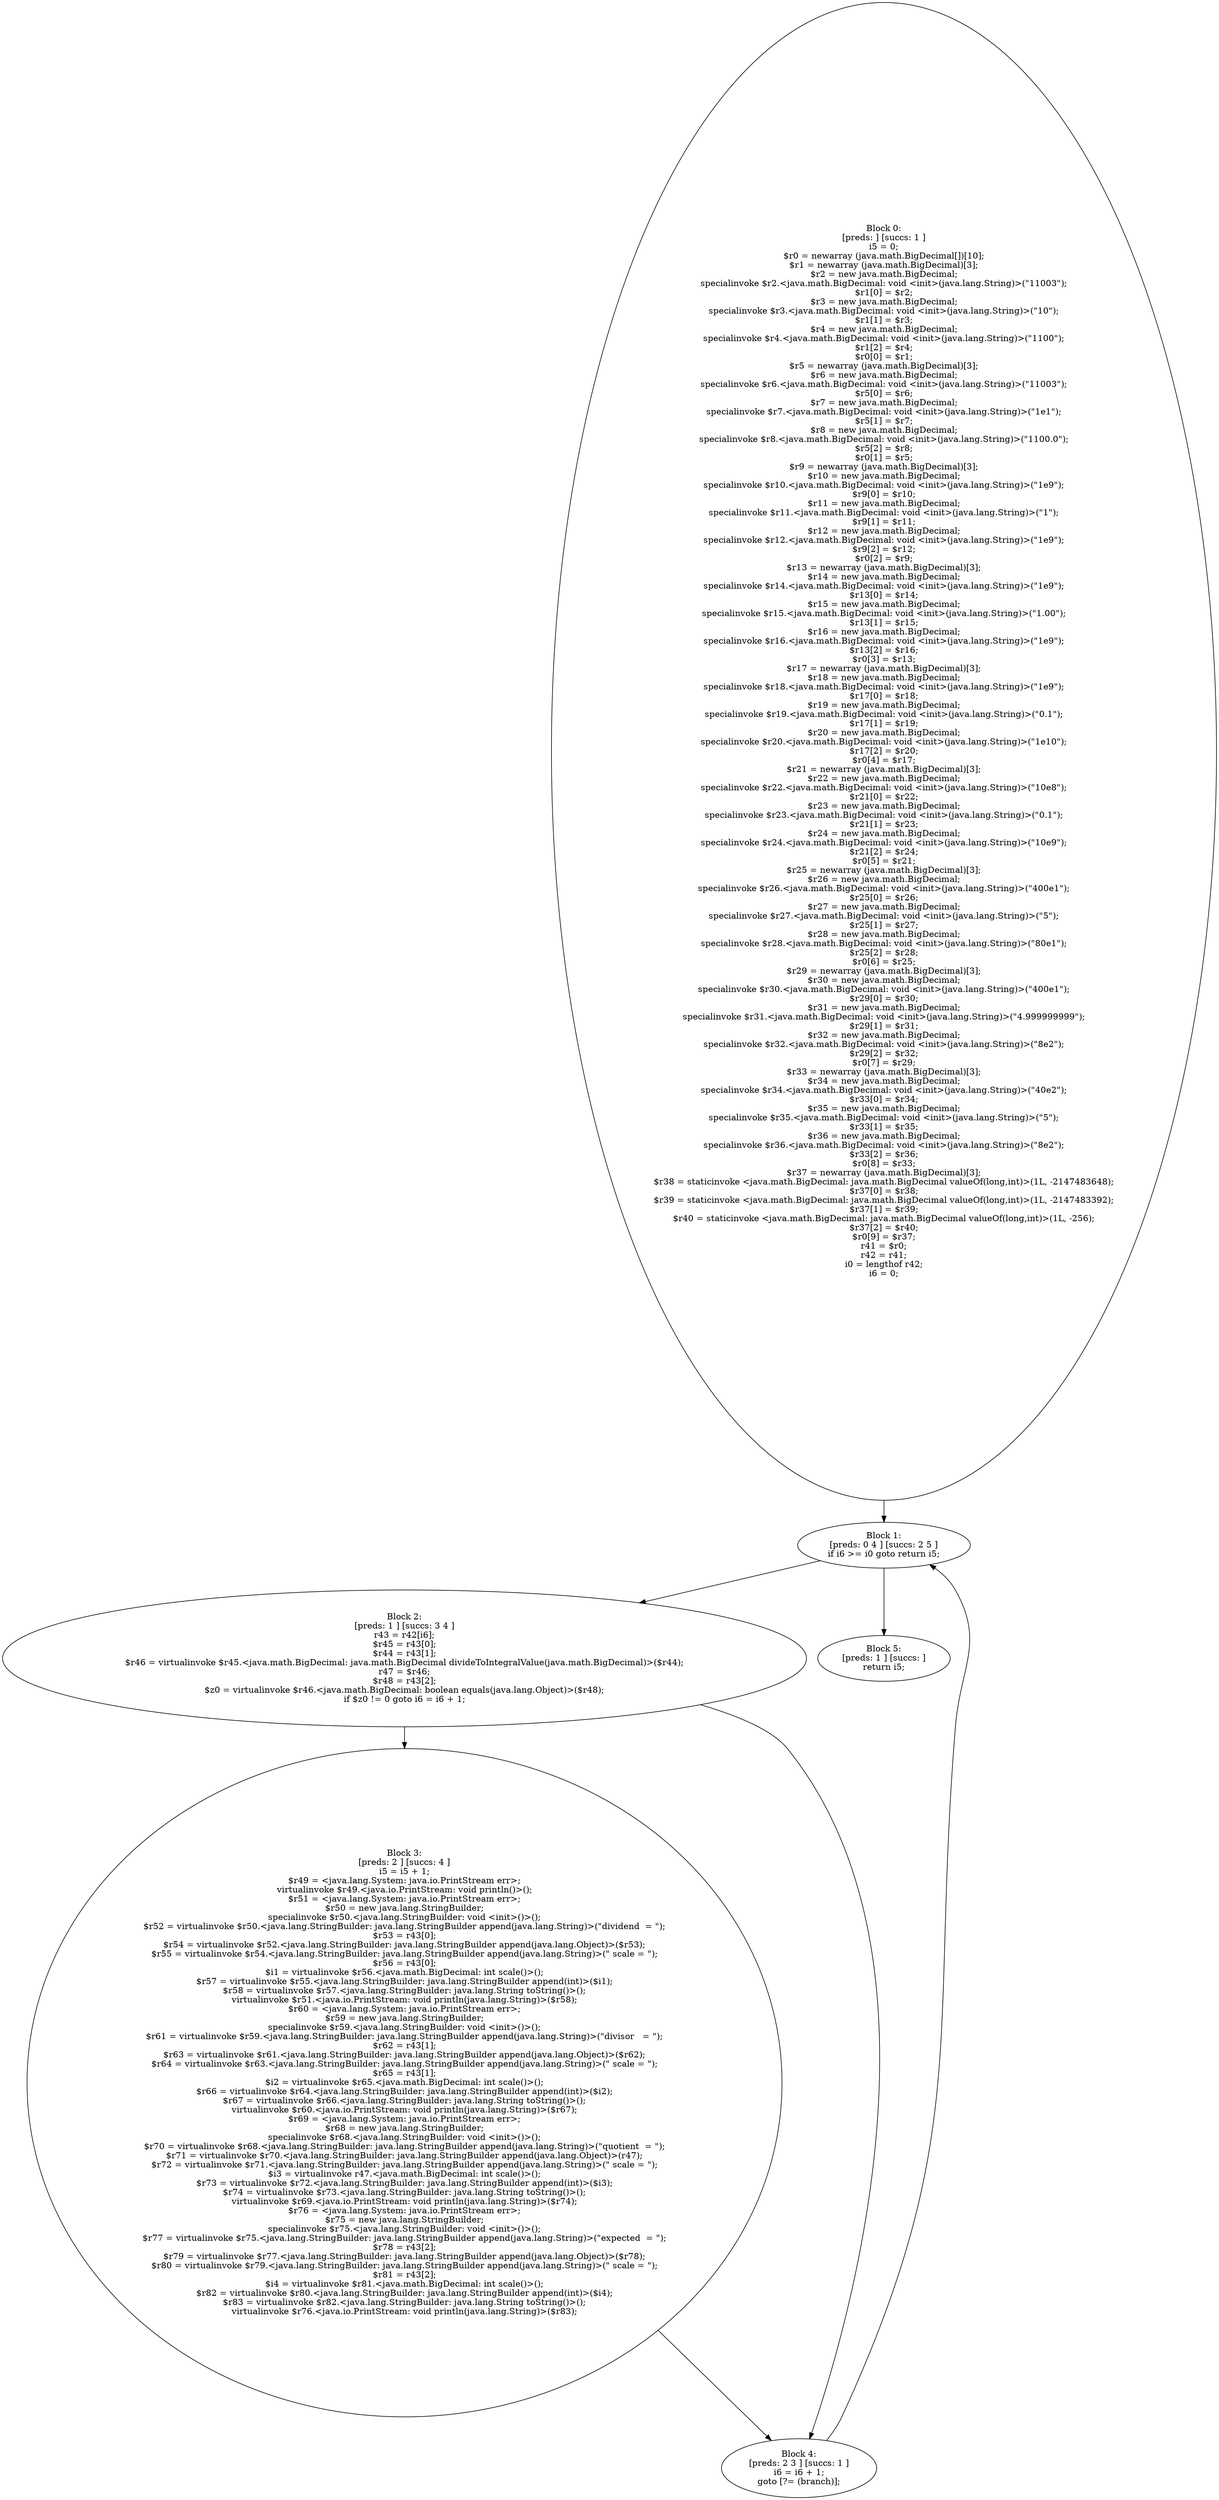 digraph "unitGraph" {
    "Block 0:
[preds: ] [succs: 1 ]
i5 = 0;
$r0 = newarray (java.math.BigDecimal[])[10];
$r1 = newarray (java.math.BigDecimal)[3];
$r2 = new java.math.BigDecimal;
specialinvoke $r2.<java.math.BigDecimal: void <init>(java.lang.String)>(\"11003\");
$r1[0] = $r2;
$r3 = new java.math.BigDecimal;
specialinvoke $r3.<java.math.BigDecimal: void <init>(java.lang.String)>(\"10\");
$r1[1] = $r3;
$r4 = new java.math.BigDecimal;
specialinvoke $r4.<java.math.BigDecimal: void <init>(java.lang.String)>(\"1100\");
$r1[2] = $r4;
$r0[0] = $r1;
$r5 = newarray (java.math.BigDecimal)[3];
$r6 = new java.math.BigDecimal;
specialinvoke $r6.<java.math.BigDecimal: void <init>(java.lang.String)>(\"11003\");
$r5[0] = $r6;
$r7 = new java.math.BigDecimal;
specialinvoke $r7.<java.math.BigDecimal: void <init>(java.lang.String)>(\"1e1\");
$r5[1] = $r7;
$r8 = new java.math.BigDecimal;
specialinvoke $r8.<java.math.BigDecimal: void <init>(java.lang.String)>(\"1100.0\");
$r5[2] = $r8;
$r0[1] = $r5;
$r9 = newarray (java.math.BigDecimal)[3];
$r10 = new java.math.BigDecimal;
specialinvoke $r10.<java.math.BigDecimal: void <init>(java.lang.String)>(\"1e9\");
$r9[0] = $r10;
$r11 = new java.math.BigDecimal;
specialinvoke $r11.<java.math.BigDecimal: void <init>(java.lang.String)>(\"1\");
$r9[1] = $r11;
$r12 = new java.math.BigDecimal;
specialinvoke $r12.<java.math.BigDecimal: void <init>(java.lang.String)>(\"1e9\");
$r9[2] = $r12;
$r0[2] = $r9;
$r13 = newarray (java.math.BigDecimal)[3];
$r14 = new java.math.BigDecimal;
specialinvoke $r14.<java.math.BigDecimal: void <init>(java.lang.String)>(\"1e9\");
$r13[0] = $r14;
$r15 = new java.math.BigDecimal;
specialinvoke $r15.<java.math.BigDecimal: void <init>(java.lang.String)>(\"1.00\");
$r13[1] = $r15;
$r16 = new java.math.BigDecimal;
specialinvoke $r16.<java.math.BigDecimal: void <init>(java.lang.String)>(\"1e9\");
$r13[2] = $r16;
$r0[3] = $r13;
$r17 = newarray (java.math.BigDecimal)[3];
$r18 = new java.math.BigDecimal;
specialinvoke $r18.<java.math.BigDecimal: void <init>(java.lang.String)>(\"1e9\");
$r17[0] = $r18;
$r19 = new java.math.BigDecimal;
specialinvoke $r19.<java.math.BigDecimal: void <init>(java.lang.String)>(\"0.1\");
$r17[1] = $r19;
$r20 = new java.math.BigDecimal;
specialinvoke $r20.<java.math.BigDecimal: void <init>(java.lang.String)>(\"1e10\");
$r17[2] = $r20;
$r0[4] = $r17;
$r21 = newarray (java.math.BigDecimal)[3];
$r22 = new java.math.BigDecimal;
specialinvoke $r22.<java.math.BigDecimal: void <init>(java.lang.String)>(\"10e8\");
$r21[0] = $r22;
$r23 = new java.math.BigDecimal;
specialinvoke $r23.<java.math.BigDecimal: void <init>(java.lang.String)>(\"0.1\");
$r21[1] = $r23;
$r24 = new java.math.BigDecimal;
specialinvoke $r24.<java.math.BigDecimal: void <init>(java.lang.String)>(\"10e9\");
$r21[2] = $r24;
$r0[5] = $r21;
$r25 = newarray (java.math.BigDecimal)[3];
$r26 = new java.math.BigDecimal;
specialinvoke $r26.<java.math.BigDecimal: void <init>(java.lang.String)>(\"400e1\");
$r25[0] = $r26;
$r27 = new java.math.BigDecimal;
specialinvoke $r27.<java.math.BigDecimal: void <init>(java.lang.String)>(\"5\");
$r25[1] = $r27;
$r28 = new java.math.BigDecimal;
specialinvoke $r28.<java.math.BigDecimal: void <init>(java.lang.String)>(\"80e1\");
$r25[2] = $r28;
$r0[6] = $r25;
$r29 = newarray (java.math.BigDecimal)[3];
$r30 = new java.math.BigDecimal;
specialinvoke $r30.<java.math.BigDecimal: void <init>(java.lang.String)>(\"400e1\");
$r29[0] = $r30;
$r31 = new java.math.BigDecimal;
specialinvoke $r31.<java.math.BigDecimal: void <init>(java.lang.String)>(\"4.999999999\");
$r29[1] = $r31;
$r32 = new java.math.BigDecimal;
specialinvoke $r32.<java.math.BigDecimal: void <init>(java.lang.String)>(\"8e2\");
$r29[2] = $r32;
$r0[7] = $r29;
$r33 = newarray (java.math.BigDecimal)[3];
$r34 = new java.math.BigDecimal;
specialinvoke $r34.<java.math.BigDecimal: void <init>(java.lang.String)>(\"40e2\");
$r33[0] = $r34;
$r35 = new java.math.BigDecimal;
specialinvoke $r35.<java.math.BigDecimal: void <init>(java.lang.String)>(\"5\");
$r33[1] = $r35;
$r36 = new java.math.BigDecimal;
specialinvoke $r36.<java.math.BigDecimal: void <init>(java.lang.String)>(\"8e2\");
$r33[2] = $r36;
$r0[8] = $r33;
$r37 = newarray (java.math.BigDecimal)[3];
$r38 = staticinvoke <java.math.BigDecimal: java.math.BigDecimal valueOf(long,int)>(1L, -2147483648);
$r37[0] = $r38;
$r39 = staticinvoke <java.math.BigDecimal: java.math.BigDecimal valueOf(long,int)>(1L, -2147483392);
$r37[1] = $r39;
$r40 = staticinvoke <java.math.BigDecimal: java.math.BigDecimal valueOf(long,int)>(1L, -256);
$r37[2] = $r40;
$r0[9] = $r37;
r41 = $r0;
r42 = r41;
i0 = lengthof r42;
i6 = 0;
"
    "Block 1:
[preds: 0 4 ] [succs: 2 5 ]
if i6 >= i0 goto return i5;
"
    "Block 2:
[preds: 1 ] [succs: 3 4 ]
r43 = r42[i6];
$r45 = r43[0];
$r44 = r43[1];
$r46 = virtualinvoke $r45.<java.math.BigDecimal: java.math.BigDecimal divideToIntegralValue(java.math.BigDecimal)>($r44);
r47 = $r46;
$r48 = r43[2];
$z0 = virtualinvoke $r46.<java.math.BigDecimal: boolean equals(java.lang.Object)>($r48);
if $z0 != 0 goto i6 = i6 + 1;
"
    "Block 3:
[preds: 2 ] [succs: 4 ]
i5 = i5 + 1;
$r49 = <java.lang.System: java.io.PrintStream err>;
virtualinvoke $r49.<java.io.PrintStream: void println()>();
$r51 = <java.lang.System: java.io.PrintStream err>;
$r50 = new java.lang.StringBuilder;
specialinvoke $r50.<java.lang.StringBuilder: void <init>()>();
$r52 = virtualinvoke $r50.<java.lang.StringBuilder: java.lang.StringBuilder append(java.lang.String)>(\"dividend  = \");
$r53 = r43[0];
$r54 = virtualinvoke $r52.<java.lang.StringBuilder: java.lang.StringBuilder append(java.lang.Object)>($r53);
$r55 = virtualinvoke $r54.<java.lang.StringBuilder: java.lang.StringBuilder append(java.lang.String)>(\" scale = \");
$r56 = r43[0];
$i1 = virtualinvoke $r56.<java.math.BigDecimal: int scale()>();
$r57 = virtualinvoke $r55.<java.lang.StringBuilder: java.lang.StringBuilder append(int)>($i1);
$r58 = virtualinvoke $r57.<java.lang.StringBuilder: java.lang.String toString()>();
virtualinvoke $r51.<java.io.PrintStream: void println(java.lang.String)>($r58);
$r60 = <java.lang.System: java.io.PrintStream err>;
$r59 = new java.lang.StringBuilder;
specialinvoke $r59.<java.lang.StringBuilder: void <init>()>();
$r61 = virtualinvoke $r59.<java.lang.StringBuilder: java.lang.StringBuilder append(java.lang.String)>(\"divisor   = \");
$r62 = r43[1];
$r63 = virtualinvoke $r61.<java.lang.StringBuilder: java.lang.StringBuilder append(java.lang.Object)>($r62);
$r64 = virtualinvoke $r63.<java.lang.StringBuilder: java.lang.StringBuilder append(java.lang.String)>(\" scale = \");
$r65 = r43[1];
$i2 = virtualinvoke $r65.<java.math.BigDecimal: int scale()>();
$r66 = virtualinvoke $r64.<java.lang.StringBuilder: java.lang.StringBuilder append(int)>($i2);
$r67 = virtualinvoke $r66.<java.lang.StringBuilder: java.lang.String toString()>();
virtualinvoke $r60.<java.io.PrintStream: void println(java.lang.String)>($r67);
$r69 = <java.lang.System: java.io.PrintStream err>;
$r68 = new java.lang.StringBuilder;
specialinvoke $r68.<java.lang.StringBuilder: void <init>()>();
$r70 = virtualinvoke $r68.<java.lang.StringBuilder: java.lang.StringBuilder append(java.lang.String)>(\"quotient  = \");
$r71 = virtualinvoke $r70.<java.lang.StringBuilder: java.lang.StringBuilder append(java.lang.Object)>(r47);
$r72 = virtualinvoke $r71.<java.lang.StringBuilder: java.lang.StringBuilder append(java.lang.String)>(\" scale = \");
$i3 = virtualinvoke r47.<java.math.BigDecimal: int scale()>();
$r73 = virtualinvoke $r72.<java.lang.StringBuilder: java.lang.StringBuilder append(int)>($i3);
$r74 = virtualinvoke $r73.<java.lang.StringBuilder: java.lang.String toString()>();
virtualinvoke $r69.<java.io.PrintStream: void println(java.lang.String)>($r74);
$r76 = <java.lang.System: java.io.PrintStream err>;
$r75 = new java.lang.StringBuilder;
specialinvoke $r75.<java.lang.StringBuilder: void <init>()>();
$r77 = virtualinvoke $r75.<java.lang.StringBuilder: java.lang.StringBuilder append(java.lang.String)>(\"expected  = \");
$r78 = r43[2];
$r79 = virtualinvoke $r77.<java.lang.StringBuilder: java.lang.StringBuilder append(java.lang.Object)>($r78);
$r80 = virtualinvoke $r79.<java.lang.StringBuilder: java.lang.StringBuilder append(java.lang.String)>(\" scale = \");
$r81 = r43[2];
$i4 = virtualinvoke $r81.<java.math.BigDecimal: int scale()>();
$r82 = virtualinvoke $r80.<java.lang.StringBuilder: java.lang.StringBuilder append(int)>($i4);
$r83 = virtualinvoke $r82.<java.lang.StringBuilder: java.lang.String toString()>();
virtualinvoke $r76.<java.io.PrintStream: void println(java.lang.String)>($r83);
"
    "Block 4:
[preds: 2 3 ] [succs: 1 ]
i6 = i6 + 1;
goto [?= (branch)];
"
    "Block 5:
[preds: 1 ] [succs: ]
return i5;
"
    "Block 0:
[preds: ] [succs: 1 ]
i5 = 0;
$r0 = newarray (java.math.BigDecimal[])[10];
$r1 = newarray (java.math.BigDecimal)[3];
$r2 = new java.math.BigDecimal;
specialinvoke $r2.<java.math.BigDecimal: void <init>(java.lang.String)>(\"11003\");
$r1[0] = $r2;
$r3 = new java.math.BigDecimal;
specialinvoke $r3.<java.math.BigDecimal: void <init>(java.lang.String)>(\"10\");
$r1[1] = $r3;
$r4 = new java.math.BigDecimal;
specialinvoke $r4.<java.math.BigDecimal: void <init>(java.lang.String)>(\"1100\");
$r1[2] = $r4;
$r0[0] = $r1;
$r5 = newarray (java.math.BigDecimal)[3];
$r6 = new java.math.BigDecimal;
specialinvoke $r6.<java.math.BigDecimal: void <init>(java.lang.String)>(\"11003\");
$r5[0] = $r6;
$r7 = new java.math.BigDecimal;
specialinvoke $r7.<java.math.BigDecimal: void <init>(java.lang.String)>(\"1e1\");
$r5[1] = $r7;
$r8 = new java.math.BigDecimal;
specialinvoke $r8.<java.math.BigDecimal: void <init>(java.lang.String)>(\"1100.0\");
$r5[2] = $r8;
$r0[1] = $r5;
$r9 = newarray (java.math.BigDecimal)[3];
$r10 = new java.math.BigDecimal;
specialinvoke $r10.<java.math.BigDecimal: void <init>(java.lang.String)>(\"1e9\");
$r9[0] = $r10;
$r11 = new java.math.BigDecimal;
specialinvoke $r11.<java.math.BigDecimal: void <init>(java.lang.String)>(\"1\");
$r9[1] = $r11;
$r12 = new java.math.BigDecimal;
specialinvoke $r12.<java.math.BigDecimal: void <init>(java.lang.String)>(\"1e9\");
$r9[2] = $r12;
$r0[2] = $r9;
$r13 = newarray (java.math.BigDecimal)[3];
$r14 = new java.math.BigDecimal;
specialinvoke $r14.<java.math.BigDecimal: void <init>(java.lang.String)>(\"1e9\");
$r13[0] = $r14;
$r15 = new java.math.BigDecimal;
specialinvoke $r15.<java.math.BigDecimal: void <init>(java.lang.String)>(\"1.00\");
$r13[1] = $r15;
$r16 = new java.math.BigDecimal;
specialinvoke $r16.<java.math.BigDecimal: void <init>(java.lang.String)>(\"1e9\");
$r13[2] = $r16;
$r0[3] = $r13;
$r17 = newarray (java.math.BigDecimal)[3];
$r18 = new java.math.BigDecimal;
specialinvoke $r18.<java.math.BigDecimal: void <init>(java.lang.String)>(\"1e9\");
$r17[0] = $r18;
$r19 = new java.math.BigDecimal;
specialinvoke $r19.<java.math.BigDecimal: void <init>(java.lang.String)>(\"0.1\");
$r17[1] = $r19;
$r20 = new java.math.BigDecimal;
specialinvoke $r20.<java.math.BigDecimal: void <init>(java.lang.String)>(\"1e10\");
$r17[2] = $r20;
$r0[4] = $r17;
$r21 = newarray (java.math.BigDecimal)[3];
$r22 = new java.math.BigDecimal;
specialinvoke $r22.<java.math.BigDecimal: void <init>(java.lang.String)>(\"10e8\");
$r21[0] = $r22;
$r23 = new java.math.BigDecimal;
specialinvoke $r23.<java.math.BigDecimal: void <init>(java.lang.String)>(\"0.1\");
$r21[1] = $r23;
$r24 = new java.math.BigDecimal;
specialinvoke $r24.<java.math.BigDecimal: void <init>(java.lang.String)>(\"10e9\");
$r21[2] = $r24;
$r0[5] = $r21;
$r25 = newarray (java.math.BigDecimal)[3];
$r26 = new java.math.BigDecimal;
specialinvoke $r26.<java.math.BigDecimal: void <init>(java.lang.String)>(\"400e1\");
$r25[0] = $r26;
$r27 = new java.math.BigDecimal;
specialinvoke $r27.<java.math.BigDecimal: void <init>(java.lang.String)>(\"5\");
$r25[1] = $r27;
$r28 = new java.math.BigDecimal;
specialinvoke $r28.<java.math.BigDecimal: void <init>(java.lang.String)>(\"80e1\");
$r25[2] = $r28;
$r0[6] = $r25;
$r29 = newarray (java.math.BigDecimal)[3];
$r30 = new java.math.BigDecimal;
specialinvoke $r30.<java.math.BigDecimal: void <init>(java.lang.String)>(\"400e1\");
$r29[0] = $r30;
$r31 = new java.math.BigDecimal;
specialinvoke $r31.<java.math.BigDecimal: void <init>(java.lang.String)>(\"4.999999999\");
$r29[1] = $r31;
$r32 = new java.math.BigDecimal;
specialinvoke $r32.<java.math.BigDecimal: void <init>(java.lang.String)>(\"8e2\");
$r29[2] = $r32;
$r0[7] = $r29;
$r33 = newarray (java.math.BigDecimal)[3];
$r34 = new java.math.BigDecimal;
specialinvoke $r34.<java.math.BigDecimal: void <init>(java.lang.String)>(\"40e2\");
$r33[0] = $r34;
$r35 = new java.math.BigDecimal;
specialinvoke $r35.<java.math.BigDecimal: void <init>(java.lang.String)>(\"5\");
$r33[1] = $r35;
$r36 = new java.math.BigDecimal;
specialinvoke $r36.<java.math.BigDecimal: void <init>(java.lang.String)>(\"8e2\");
$r33[2] = $r36;
$r0[8] = $r33;
$r37 = newarray (java.math.BigDecimal)[3];
$r38 = staticinvoke <java.math.BigDecimal: java.math.BigDecimal valueOf(long,int)>(1L, -2147483648);
$r37[0] = $r38;
$r39 = staticinvoke <java.math.BigDecimal: java.math.BigDecimal valueOf(long,int)>(1L, -2147483392);
$r37[1] = $r39;
$r40 = staticinvoke <java.math.BigDecimal: java.math.BigDecimal valueOf(long,int)>(1L, -256);
$r37[2] = $r40;
$r0[9] = $r37;
r41 = $r0;
r42 = r41;
i0 = lengthof r42;
i6 = 0;
"->"Block 1:
[preds: 0 4 ] [succs: 2 5 ]
if i6 >= i0 goto return i5;
";
    "Block 1:
[preds: 0 4 ] [succs: 2 5 ]
if i6 >= i0 goto return i5;
"->"Block 2:
[preds: 1 ] [succs: 3 4 ]
r43 = r42[i6];
$r45 = r43[0];
$r44 = r43[1];
$r46 = virtualinvoke $r45.<java.math.BigDecimal: java.math.BigDecimal divideToIntegralValue(java.math.BigDecimal)>($r44);
r47 = $r46;
$r48 = r43[2];
$z0 = virtualinvoke $r46.<java.math.BigDecimal: boolean equals(java.lang.Object)>($r48);
if $z0 != 0 goto i6 = i6 + 1;
";
    "Block 1:
[preds: 0 4 ] [succs: 2 5 ]
if i6 >= i0 goto return i5;
"->"Block 5:
[preds: 1 ] [succs: ]
return i5;
";
    "Block 2:
[preds: 1 ] [succs: 3 4 ]
r43 = r42[i6];
$r45 = r43[0];
$r44 = r43[1];
$r46 = virtualinvoke $r45.<java.math.BigDecimal: java.math.BigDecimal divideToIntegralValue(java.math.BigDecimal)>($r44);
r47 = $r46;
$r48 = r43[2];
$z0 = virtualinvoke $r46.<java.math.BigDecimal: boolean equals(java.lang.Object)>($r48);
if $z0 != 0 goto i6 = i6 + 1;
"->"Block 3:
[preds: 2 ] [succs: 4 ]
i5 = i5 + 1;
$r49 = <java.lang.System: java.io.PrintStream err>;
virtualinvoke $r49.<java.io.PrintStream: void println()>();
$r51 = <java.lang.System: java.io.PrintStream err>;
$r50 = new java.lang.StringBuilder;
specialinvoke $r50.<java.lang.StringBuilder: void <init>()>();
$r52 = virtualinvoke $r50.<java.lang.StringBuilder: java.lang.StringBuilder append(java.lang.String)>(\"dividend  = \");
$r53 = r43[0];
$r54 = virtualinvoke $r52.<java.lang.StringBuilder: java.lang.StringBuilder append(java.lang.Object)>($r53);
$r55 = virtualinvoke $r54.<java.lang.StringBuilder: java.lang.StringBuilder append(java.lang.String)>(\" scale = \");
$r56 = r43[0];
$i1 = virtualinvoke $r56.<java.math.BigDecimal: int scale()>();
$r57 = virtualinvoke $r55.<java.lang.StringBuilder: java.lang.StringBuilder append(int)>($i1);
$r58 = virtualinvoke $r57.<java.lang.StringBuilder: java.lang.String toString()>();
virtualinvoke $r51.<java.io.PrintStream: void println(java.lang.String)>($r58);
$r60 = <java.lang.System: java.io.PrintStream err>;
$r59 = new java.lang.StringBuilder;
specialinvoke $r59.<java.lang.StringBuilder: void <init>()>();
$r61 = virtualinvoke $r59.<java.lang.StringBuilder: java.lang.StringBuilder append(java.lang.String)>(\"divisor   = \");
$r62 = r43[1];
$r63 = virtualinvoke $r61.<java.lang.StringBuilder: java.lang.StringBuilder append(java.lang.Object)>($r62);
$r64 = virtualinvoke $r63.<java.lang.StringBuilder: java.lang.StringBuilder append(java.lang.String)>(\" scale = \");
$r65 = r43[1];
$i2 = virtualinvoke $r65.<java.math.BigDecimal: int scale()>();
$r66 = virtualinvoke $r64.<java.lang.StringBuilder: java.lang.StringBuilder append(int)>($i2);
$r67 = virtualinvoke $r66.<java.lang.StringBuilder: java.lang.String toString()>();
virtualinvoke $r60.<java.io.PrintStream: void println(java.lang.String)>($r67);
$r69 = <java.lang.System: java.io.PrintStream err>;
$r68 = new java.lang.StringBuilder;
specialinvoke $r68.<java.lang.StringBuilder: void <init>()>();
$r70 = virtualinvoke $r68.<java.lang.StringBuilder: java.lang.StringBuilder append(java.lang.String)>(\"quotient  = \");
$r71 = virtualinvoke $r70.<java.lang.StringBuilder: java.lang.StringBuilder append(java.lang.Object)>(r47);
$r72 = virtualinvoke $r71.<java.lang.StringBuilder: java.lang.StringBuilder append(java.lang.String)>(\" scale = \");
$i3 = virtualinvoke r47.<java.math.BigDecimal: int scale()>();
$r73 = virtualinvoke $r72.<java.lang.StringBuilder: java.lang.StringBuilder append(int)>($i3);
$r74 = virtualinvoke $r73.<java.lang.StringBuilder: java.lang.String toString()>();
virtualinvoke $r69.<java.io.PrintStream: void println(java.lang.String)>($r74);
$r76 = <java.lang.System: java.io.PrintStream err>;
$r75 = new java.lang.StringBuilder;
specialinvoke $r75.<java.lang.StringBuilder: void <init>()>();
$r77 = virtualinvoke $r75.<java.lang.StringBuilder: java.lang.StringBuilder append(java.lang.String)>(\"expected  = \");
$r78 = r43[2];
$r79 = virtualinvoke $r77.<java.lang.StringBuilder: java.lang.StringBuilder append(java.lang.Object)>($r78);
$r80 = virtualinvoke $r79.<java.lang.StringBuilder: java.lang.StringBuilder append(java.lang.String)>(\" scale = \");
$r81 = r43[2];
$i4 = virtualinvoke $r81.<java.math.BigDecimal: int scale()>();
$r82 = virtualinvoke $r80.<java.lang.StringBuilder: java.lang.StringBuilder append(int)>($i4);
$r83 = virtualinvoke $r82.<java.lang.StringBuilder: java.lang.String toString()>();
virtualinvoke $r76.<java.io.PrintStream: void println(java.lang.String)>($r83);
";
    "Block 2:
[preds: 1 ] [succs: 3 4 ]
r43 = r42[i6];
$r45 = r43[0];
$r44 = r43[1];
$r46 = virtualinvoke $r45.<java.math.BigDecimal: java.math.BigDecimal divideToIntegralValue(java.math.BigDecimal)>($r44);
r47 = $r46;
$r48 = r43[2];
$z0 = virtualinvoke $r46.<java.math.BigDecimal: boolean equals(java.lang.Object)>($r48);
if $z0 != 0 goto i6 = i6 + 1;
"->"Block 4:
[preds: 2 3 ] [succs: 1 ]
i6 = i6 + 1;
goto [?= (branch)];
";
    "Block 3:
[preds: 2 ] [succs: 4 ]
i5 = i5 + 1;
$r49 = <java.lang.System: java.io.PrintStream err>;
virtualinvoke $r49.<java.io.PrintStream: void println()>();
$r51 = <java.lang.System: java.io.PrintStream err>;
$r50 = new java.lang.StringBuilder;
specialinvoke $r50.<java.lang.StringBuilder: void <init>()>();
$r52 = virtualinvoke $r50.<java.lang.StringBuilder: java.lang.StringBuilder append(java.lang.String)>(\"dividend  = \");
$r53 = r43[0];
$r54 = virtualinvoke $r52.<java.lang.StringBuilder: java.lang.StringBuilder append(java.lang.Object)>($r53);
$r55 = virtualinvoke $r54.<java.lang.StringBuilder: java.lang.StringBuilder append(java.lang.String)>(\" scale = \");
$r56 = r43[0];
$i1 = virtualinvoke $r56.<java.math.BigDecimal: int scale()>();
$r57 = virtualinvoke $r55.<java.lang.StringBuilder: java.lang.StringBuilder append(int)>($i1);
$r58 = virtualinvoke $r57.<java.lang.StringBuilder: java.lang.String toString()>();
virtualinvoke $r51.<java.io.PrintStream: void println(java.lang.String)>($r58);
$r60 = <java.lang.System: java.io.PrintStream err>;
$r59 = new java.lang.StringBuilder;
specialinvoke $r59.<java.lang.StringBuilder: void <init>()>();
$r61 = virtualinvoke $r59.<java.lang.StringBuilder: java.lang.StringBuilder append(java.lang.String)>(\"divisor   = \");
$r62 = r43[1];
$r63 = virtualinvoke $r61.<java.lang.StringBuilder: java.lang.StringBuilder append(java.lang.Object)>($r62);
$r64 = virtualinvoke $r63.<java.lang.StringBuilder: java.lang.StringBuilder append(java.lang.String)>(\" scale = \");
$r65 = r43[1];
$i2 = virtualinvoke $r65.<java.math.BigDecimal: int scale()>();
$r66 = virtualinvoke $r64.<java.lang.StringBuilder: java.lang.StringBuilder append(int)>($i2);
$r67 = virtualinvoke $r66.<java.lang.StringBuilder: java.lang.String toString()>();
virtualinvoke $r60.<java.io.PrintStream: void println(java.lang.String)>($r67);
$r69 = <java.lang.System: java.io.PrintStream err>;
$r68 = new java.lang.StringBuilder;
specialinvoke $r68.<java.lang.StringBuilder: void <init>()>();
$r70 = virtualinvoke $r68.<java.lang.StringBuilder: java.lang.StringBuilder append(java.lang.String)>(\"quotient  = \");
$r71 = virtualinvoke $r70.<java.lang.StringBuilder: java.lang.StringBuilder append(java.lang.Object)>(r47);
$r72 = virtualinvoke $r71.<java.lang.StringBuilder: java.lang.StringBuilder append(java.lang.String)>(\" scale = \");
$i3 = virtualinvoke r47.<java.math.BigDecimal: int scale()>();
$r73 = virtualinvoke $r72.<java.lang.StringBuilder: java.lang.StringBuilder append(int)>($i3);
$r74 = virtualinvoke $r73.<java.lang.StringBuilder: java.lang.String toString()>();
virtualinvoke $r69.<java.io.PrintStream: void println(java.lang.String)>($r74);
$r76 = <java.lang.System: java.io.PrintStream err>;
$r75 = new java.lang.StringBuilder;
specialinvoke $r75.<java.lang.StringBuilder: void <init>()>();
$r77 = virtualinvoke $r75.<java.lang.StringBuilder: java.lang.StringBuilder append(java.lang.String)>(\"expected  = \");
$r78 = r43[2];
$r79 = virtualinvoke $r77.<java.lang.StringBuilder: java.lang.StringBuilder append(java.lang.Object)>($r78);
$r80 = virtualinvoke $r79.<java.lang.StringBuilder: java.lang.StringBuilder append(java.lang.String)>(\" scale = \");
$r81 = r43[2];
$i4 = virtualinvoke $r81.<java.math.BigDecimal: int scale()>();
$r82 = virtualinvoke $r80.<java.lang.StringBuilder: java.lang.StringBuilder append(int)>($i4);
$r83 = virtualinvoke $r82.<java.lang.StringBuilder: java.lang.String toString()>();
virtualinvoke $r76.<java.io.PrintStream: void println(java.lang.String)>($r83);
"->"Block 4:
[preds: 2 3 ] [succs: 1 ]
i6 = i6 + 1;
goto [?= (branch)];
";
    "Block 4:
[preds: 2 3 ] [succs: 1 ]
i6 = i6 + 1;
goto [?= (branch)];
"->"Block 1:
[preds: 0 4 ] [succs: 2 5 ]
if i6 >= i0 goto return i5;
";
}
